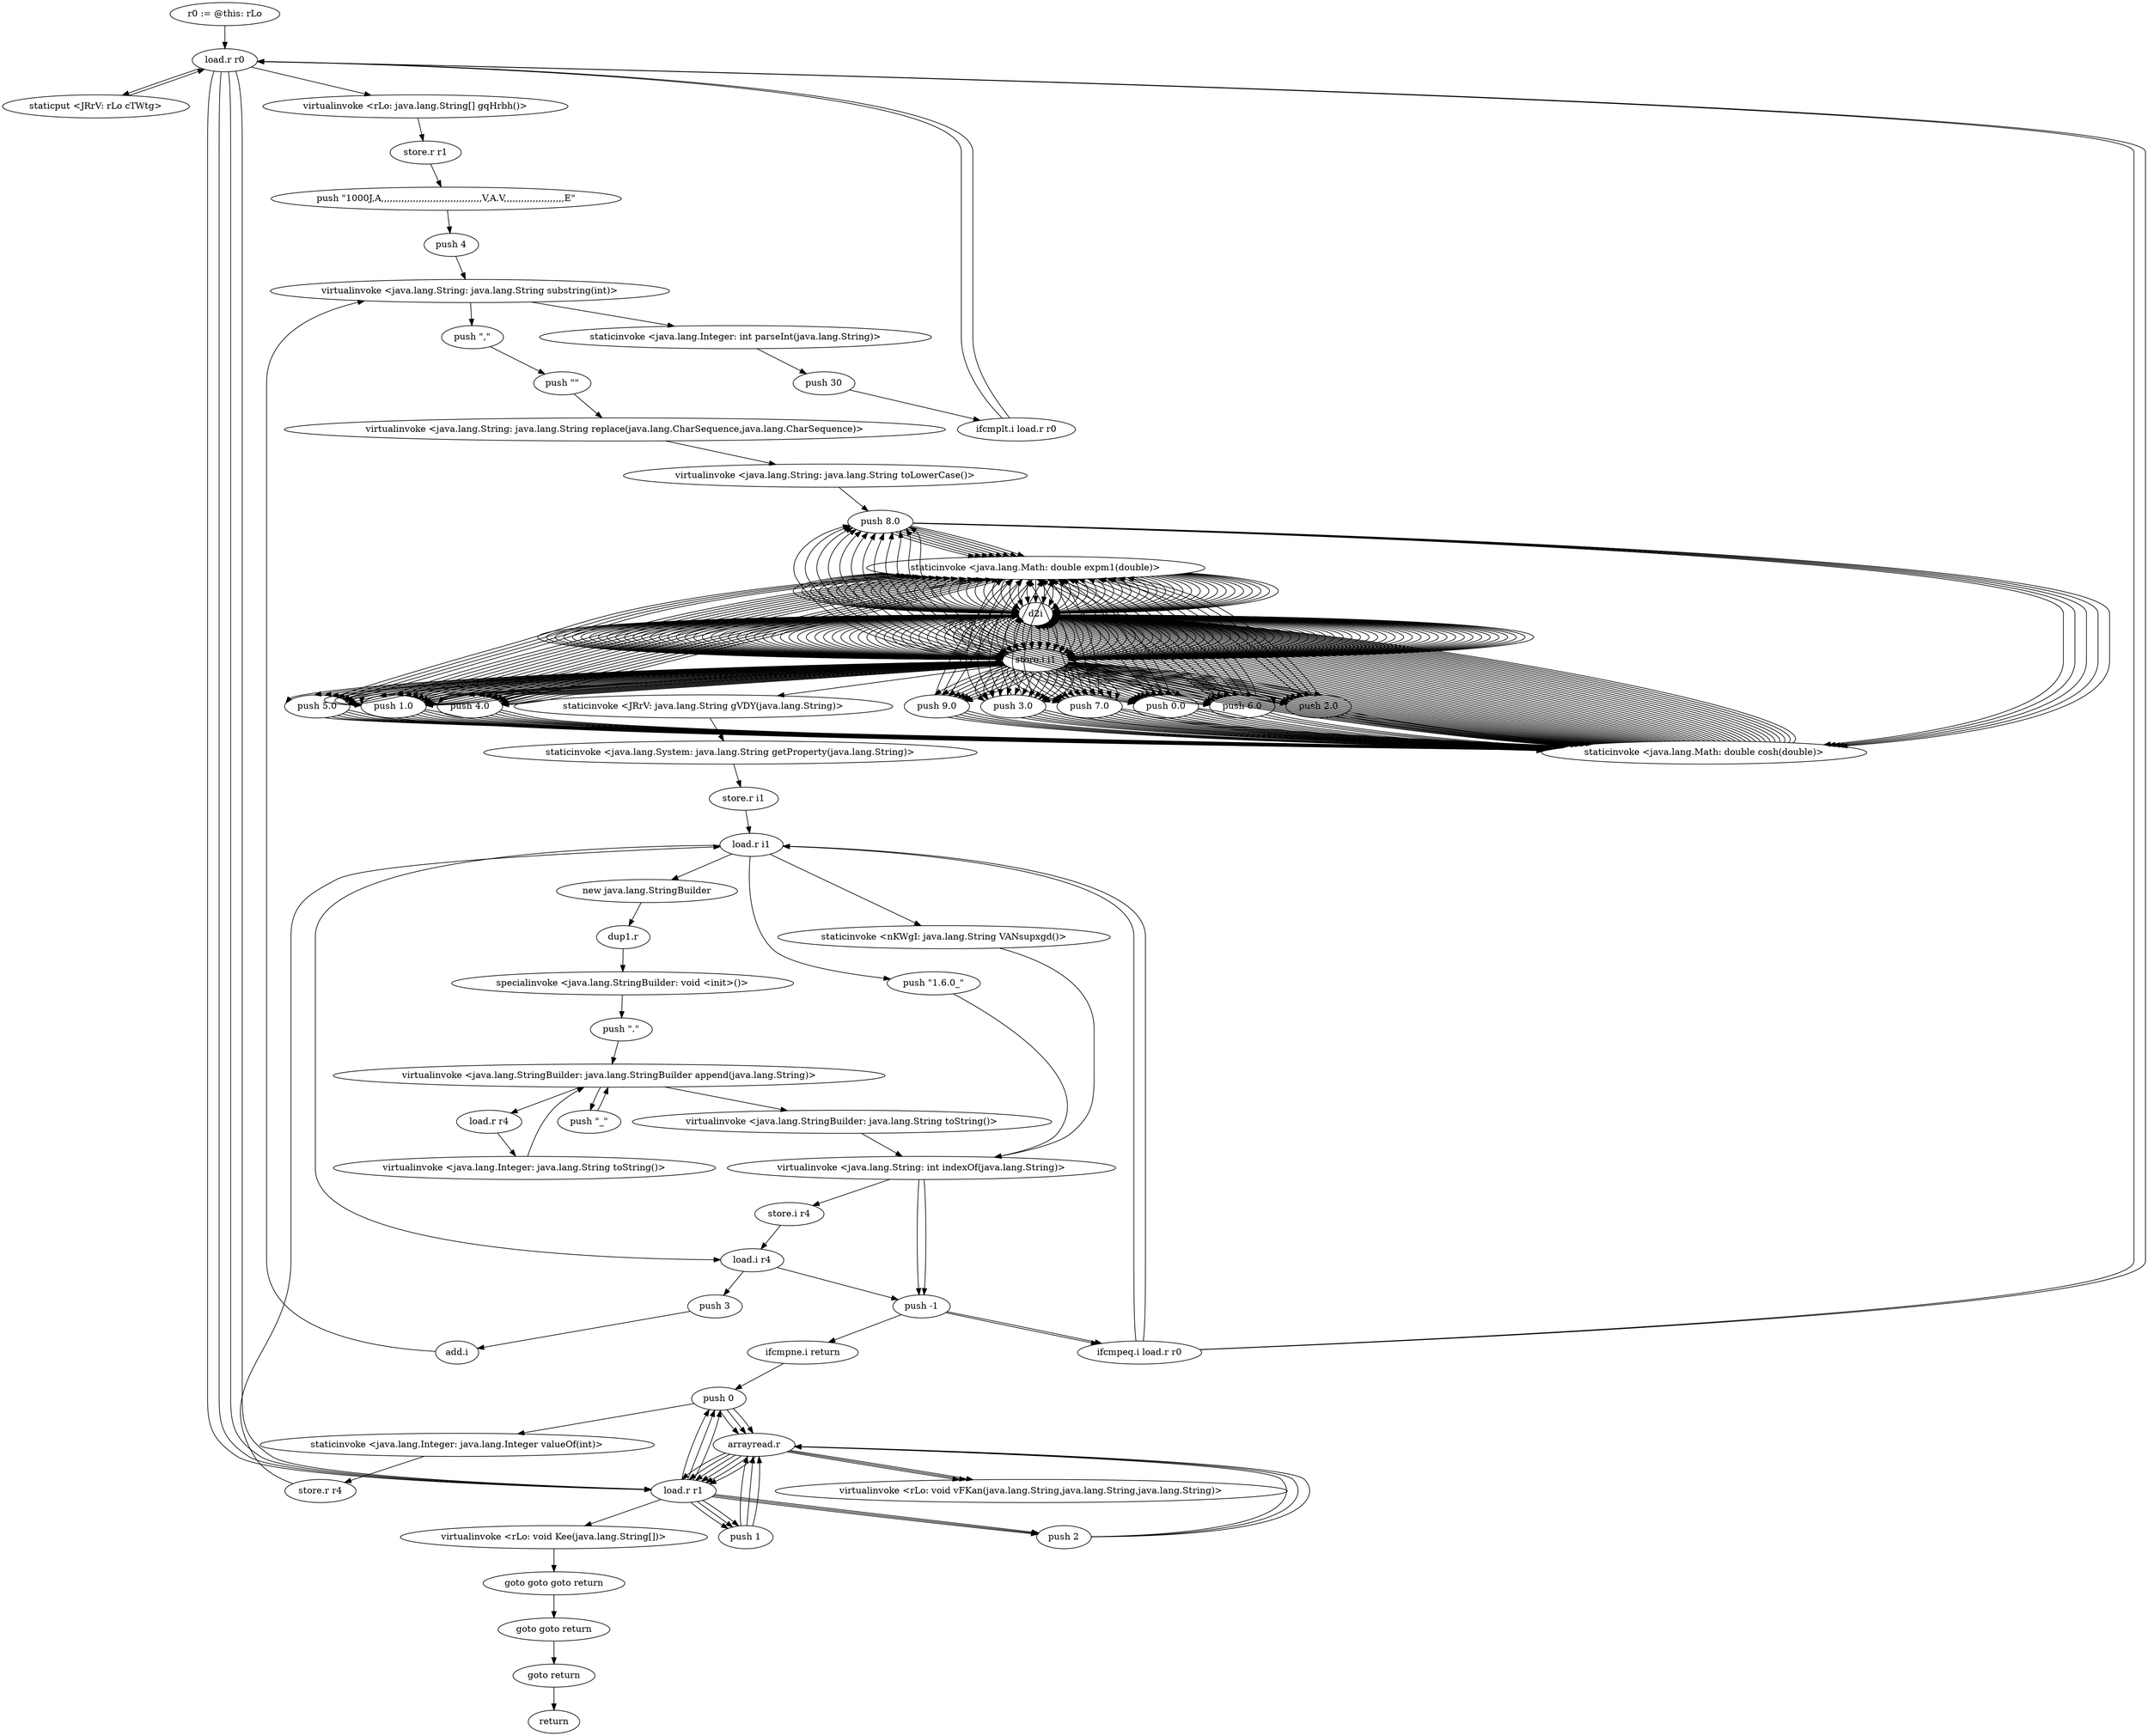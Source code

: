 digraph "" {
    "r0 := @this: rLo"
    "load.r r0"
    "r0 := @this: rLo"->"load.r r0";
    "staticput <JRrV: rLo cTWtg>"
    "load.r r0"->"staticput <JRrV: rLo cTWtg>";
    "staticput <JRrV: rLo cTWtg>"->"load.r r0";
    "virtualinvoke <rLo: java.lang.String[] gqHrbh()>"
    "load.r r0"->"virtualinvoke <rLo: java.lang.String[] gqHrbh()>";
    "store.r r1"
    "virtualinvoke <rLo: java.lang.String[] gqHrbh()>"->"store.r r1";
    "push \"1000J,A,,,,,,,,,,,,,,,,,,,,,,,,,,,,,,,,,,,V,A.V,,,,,,,,,,,,,,,,,,,,,E\""
    "store.r r1"->"push \"1000J,A,,,,,,,,,,,,,,,,,,,,,,,,,,,,,,,,,,,V,A.V,,,,,,,,,,,,,,,,,,,,,E\"";
    "push 4"
    "push \"1000J,A,,,,,,,,,,,,,,,,,,,,,,,,,,,,,,,,,,,V,A.V,,,,,,,,,,,,,,,,,,,,,E\""->"push 4";
    "virtualinvoke <java.lang.String: java.lang.String substring(int)>"
    "push 4"->"virtualinvoke <java.lang.String: java.lang.String substring(int)>";
    "push \",\""
    "virtualinvoke <java.lang.String: java.lang.String substring(int)>"->"push \",\"";
    "push \"\""
    "push \",\""->"push \"\"";
    "virtualinvoke <java.lang.String: java.lang.String replace(java.lang.CharSequence,java.lang.CharSequence)>"
    "push \"\""->"virtualinvoke <java.lang.String: java.lang.String replace(java.lang.CharSequence,java.lang.CharSequence)>";
    "virtualinvoke <java.lang.String: java.lang.String toLowerCase()>"
    "virtualinvoke <java.lang.String: java.lang.String replace(java.lang.CharSequence,java.lang.CharSequence)>"->"virtualinvoke <java.lang.String: java.lang.String toLowerCase()>";
    "push 8.0"
    "virtualinvoke <java.lang.String: java.lang.String toLowerCase()>"->"push 8.0";
    "staticinvoke <java.lang.Math: double expm1(double)>"
    "push 8.0"->"staticinvoke <java.lang.Math: double expm1(double)>";
    "d2i"
    "staticinvoke <java.lang.Math: double expm1(double)>"->"d2i";
    "store.i i1"
    "d2i"->"store.i i1";
    "push 7.0"
    "store.i i1"->"push 7.0";
    "staticinvoke <java.lang.Math: double cosh(double)>"
    "push 7.0"->"staticinvoke <java.lang.Math: double cosh(double)>";
    "staticinvoke <java.lang.Math: double cosh(double)>"->"d2i";
    "d2i"->"store.i i1";
    "push 0.0"
    "store.i i1"->"push 0.0";
    "push 0.0"->"staticinvoke <java.lang.Math: double cosh(double)>";
    "staticinvoke <java.lang.Math: double cosh(double)>"->"d2i";
    "d2i"->"store.i i1";
    "push 6.0"
    "store.i i1"->"push 6.0";
    "push 6.0"->"staticinvoke <java.lang.Math: double expm1(double)>";
    "staticinvoke <java.lang.Math: double expm1(double)>"->"d2i";
    "d2i"->"store.i i1";
    "push 2.0"
    "store.i i1"->"push 2.0";
    "push 2.0"->"staticinvoke <java.lang.Math: double cosh(double)>";
    "staticinvoke <java.lang.Math: double cosh(double)>"->"d2i";
    "d2i"->"store.i i1";
    "store.i i1"->"push 7.0";
    "push 7.0"->"staticinvoke <java.lang.Math: double expm1(double)>";
    "staticinvoke <java.lang.Math: double expm1(double)>"->"d2i";
    "d2i"->"store.i i1";
    "push 5.0"
    "store.i i1"->"push 5.0";
    "push 5.0"->"staticinvoke <java.lang.Math: double expm1(double)>";
    "staticinvoke <java.lang.Math: double expm1(double)>"->"d2i";
    "d2i"->"store.i i1";
    "store.i i1"->"push 5.0";
    "push 5.0"->"staticinvoke <java.lang.Math: double cosh(double)>";
    "staticinvoke <java.lang.Math: double cosh(double)>"->"d2i";
    "d2i"->"store.i i1";
    "store.i i1"->"push 8.0";
    "push 8.0"->"staticinvoke <java.lang.Math: double cosh(double)>";
    "staticinvoke <java.lang.Math: double cosh(double)>"->"d2i";
    "d2i"->"store.i i1";
    "store.i i1"->"push 0.0";
    "push 0.0"->"staticinvoke <java.lang.Math: double expm1(double)>";
    "staticinvoke <java.lang.Math: double expm1(double)>"->"d2i";
    "d2i"->"store.i i1";
    "store.i i1"->"push 8.0";
    "push 8.0"->"staticinvoke <java.lang.Math: double cosh(double)>";
    "staticinvoke <java.lang.Math: double cosh(double)>"->"d2i";
    "d2i"->"store.i i1";
    "store.i i1"->"push 2.0";
    "push 2.0"->"staticinvoke <java.lang.Math: double cosh(double)>";
    "staticinvoke <java.lang.Math: double cosh(double)>"->"d2i";
    "d2i"->"store.i i1";
    "push 1.0"
    "store.i i1"->"push 1.0";
    "push 1.0"->"staticinvoke <java.lang.Math: double cosh(double)>";
    "staticinvoke <java.lang.Math: double cosh(double)>"->"d2i";
    "d2i"->"store.i i1";
    "store.i i1"->"push 6.0";
    "push 6.0"->"staticinvoke <java.lang.Math: double cosh(double)>";
    "staticinvoke <java.lang.Math: double cosh(double)>"->"d2i";
    "d2i"->"store.i i1";
    "store.i i1"->"push 8.0";
    "push 8.0"->"staticinvoke <java.lang.Math: double expm1(double)>";
    "staticinvoke <java.lang.Math: double expm1(double)>"->"d2i";
    "d2i"->"store.i i1";
    "store.i i1"->"push 2.0";
    "push 2.0"->"staticinvoke <java.lang.Math: double cosh(double)>";
    "staticinvoke <java.lang.Math: double cosh(double)>"->"d2i";
    "d2i"->"store.i i1";
    "store.i i1"->"push 1.0";
    "push 1.0"->"staticinvoke <java.lang.Math: double expm1(double)>";
    "staticinvoke <java.lang.Math: double expm1(double)>"->"d2i";
    "d2i"->"store.i i1";
    "push 4.0"
    "store.i i1"->"push 4.0";
    "push 4.0"->"staticinvoke <java.lang.Math: double expm1(double)>";
    "staticinvoke <java.lang.Math: double expm1(double)>"->"d2i";
    "d2i"->"store.i i1";
    "store.i i1"->"push 7.0";
    "push 7.0"->"staticinvoke <java.lang.Math: double expm1(double)>";
    "staticinvoke <java.lang.Math: double expm1(double)>"->"d2i";
    "d2i"->"store.i i1";
    "push 9.0"
    "store.i i1"->"push 9.0";
    "push 9.0"->"staticinvoke <java.lang.Math: double cosh(double)>";
    "staticinvoke <java.lang.Math: double cosh(double)>"->"d2i";
    "d2i"->"store.i i1";
    "store.i i1"->"push 1.0";
    "push 1.0"->"staticinvoke <java.lang.Math: double cosh(double)>";
    "staticinvoke <java.lang.Math: double cosh(double)>"->"d2i";
    "d2i"->"store.i i1";
    "store.i i1"->"push 6.0";
    "push 6.0"->"staticinvoke <java.lang.Math: double cosh(double)>";
    "staticinvoke <java.lang.Math: double cosh(double)>"->"d2i";
    "d2i"->"store.i i1";
    "store.i i1"->"push 0.0";
    "push 0.0"->"staticinvoke <java.lang.Math: double expm1(double)>";
    "staticinvoke <java.lang.Math: double expm1(double)>"->"d2i";
    "d2i"->"store.i i1";
    "store.i i1"->"push 7.0";
    "push 7.0"->"staticinvoke <java.lang.Math: double expm1(double)>";
    "staticinvoke <java.lang.Math: double expm1(double)>"->"d2i";
    "d2i"->"store.i i1";
    "store.i i1"->"push 1.0";
    "push 1.0"->"staticinvoke <java.lang.Math: double cosh(double)>";
    "staticinvoke <java.lang.Math: double cosh(double)>"->"d2i";
    "d2i"->"store.i i1";
    "store.i i1"->"push 7.0";
    "push 7.0"->"staticinvoke <java.lang.Math: double cosh(double)>";
    "staticinvoke <java.lang.Math: double cosh(double)>"->"d2i";
    "d2i"->"store.i i1";
    "store.i i1"->"push 8.0";
    "push 8.0"->"staticinvoke <java.lang.Math: double expm1(double)>";
    "staticinvoke <java.lang.Math: double expm1(double)>"->"d2i";
    "d2i"->"store.i i1";
    "push 3.0"
    "store.i i1"->"push 3.0";
    "push 3.0"->"staticinvoke <java.lang.Math: double cosh(double)>";
    "staticinvoke <java.lang.Math: double cosh(double)>"->"d2i";
    "d2i"->"store.i i1";
    "store.i i1"->"push 8.0";
    "push 8.0"->"staticinvoke <java.lang.Math: double expm1(double)>";
    "staticinvoke <java.lang.Math: double expm1(double)>"->"d2i";
    "d2i"->"store.i i1";
    "store.i i1"->"push 3.0";
    "push 3.0"->"staticinvoke <java.lang.Math: double expm1(double)>";
    "staticinvoke <java.lang.Math: double expm1(double)>"->"d2i";
    "d2i"->"store.i i1";
    "store.i i1"->"push 4.0";
    "push 4.0"->"staticinvoke <java.lang.Math: double expm1(double)>";
    "staticinvoke <java.lang.Math: double expm1(double)>"->"d2i";
    "d2i"->"store.i i1";
    "store.i i1"->"push 3.0";
    "push 3.0"->"staticinvoke <java.lang.Math: double expm1(double)>";
    "staticinvoke <java.lang.Math: double expm1(double)>"->"d2i";
    "d2i"->"store.i i1";
    "store.i i1"->"push 3.0";
    "push 3.0"->"staticinvoke <java.lang.Math: double cosh(double)>";
    "staticinvoke <java.lang.Math: double cosh(double)>"->"d2i";
    "d2i"->"store.i i1";
    "store.i i1"->"push 7.0";
    "push 7.0"->"staticinvoke <java.lang.Math: double cosh(double)>";
    "staticinvoke <java.lang.Math: double cosh(double)>"->"d2i";
    "d2i"->"store.i i1";
    "store.i i1"->"push 9.0";
    "push 9.0"->"staticinvoke <java.lang.Math: double cosh(double)>";
    "staticinvoke <java.lang.Math: double cosh(double)>"->"d2i";
    "d2i"->"store.i i1";
    "store.i i1"->"push 3.0";
    "push 3.0"->"staticinvoke <java.lang.Math: double cosh(double)>";
    "staticinvoke <java.lang.Math: double cosh(double)>"->"d2i";
    "d2i"->"store.i i1";
    "store.i i1"->"push 3.0";
    "push 3.0"->"staticinvoke <java.lang.Math: double expm1(double)>";
    "staticinvoke <java.lang.Math: double expm1(double)>"->"d2i";
    "d2i"->"store.i i1";
    "store.i i1"->"push 2.0";
    "push 2.0"->"staticinvoke <java.lang.Math: double expm1(double)>";
    "staticinvoke <java.lang.Math: double expm1(double)>"->"d2i";
    "d2i"->"store.i i1";
    "store.i i1"->"push 7.0";
    "push 7.0"->"staticinvoke <java.lang.Math: double expm1(double)>";
    "staticinvoke <java.lang.Math: double expm1(double)>"->"d2i";
    "d2i"->"store.i i1";
    "store.i i1"->"push 0.0";
    "push 0.0"->"staticinvoke <java.lang.Math: double cosh(double)>";
    "staticinvoke <java.lang.Math: double cosh(double)>"->"d2i";
    "d2i"->"store.i i1";
    "store.i i1"->"push 1.0";
    "push 1.0"->"staticinvoke <java.lang.Math: double expm1(double)>";
    "staticinvoke <java.lang.Math: double expm1(double)>"->"d2i";
    "d2i"->"store.i i1";
    "store.i i1"->"push 2.0";
    "push 2.0"->"staticinvoke <java.lang.Math: double expm1(double)>";
    "staticinvoke <java.lang.Math: double expm1(double)>"->"d2i";
    "d2i"->"store.i i1";
    "store.i i1"->"push 5.0";
    "push 5.0"->"staticinvoke <java.lang.Math: double expm1(double)>";
    "staticinvoke <java.lang.Math: double expm1(double)>"->"d2i";
    "d2i"->"store.i i1";
    "store.i i1"->"push 5.0";
    "push 5.0"->"staticinvoke <java.lang.Math: double cosh(double)>";
    "staticinvoke <java.lang.Math: double cosh(double)>"->"d2i";
    "d2i"->"store.i i1";
    "store.i i1"->"push 0.0";
    "push 0.0"->"staticinvoke <java.lang.Math: double cosh(double)>";
    "staticinvoke <java.lang.Math: double cosh(double)>"->"d2i";
    "d2i"->"store.i i1";
    "store.i i1"->"push 3.0";
    "push 3.0"->"staticinvoke <java.lang.Math: double cosh(double)>";
    "staticinvoke <java.lang.Math: double cosh(double)>"->"d2i";
    "d2i"->"store.i i1";
    "store.i i1"->"push 4.0";
    "push 4.0"->"staticinvoke <java.lang.Math: double cosh(double)>";
    "staticinvoke <java.lang.Math: double cosh(double)>"->"d2i";
    "d2i"->"store.i i1";
    "store.i i1"->"push 4.0";
    "push 4.0"->"staticinvoke <java.lang.Math: double cosh(double)>";
    "staticinvoke <java.lang.Math: double cosh(double)>"->"d2i";
    "d2i"->"store.i i1";
    "store.i i1"->"push 6.0";
    "push 6.0"->"staticinvoke <java.lang.Math: double expm1(double)>";
    "staticinvoke <java.lang.Math: double expm1(double)>"->"d2i";
    "d2i"->"store.i i1";
    "store.i i1"->"push 6.0";
    "push 6.0"->"staticinvoke <java.lang.Math: double expm1(double)>";
    "staticinvoke <java.lang.Math: double expm1(double)>"->"d2i";
    "d2i"->"store.i i1";
    "store.i i1"->"push 1.0";
    "push 1.0"->"staticinvoke <java.lang.Math: double expm1(double)>";
    "staticinvoke <java.lang.Math: double expm1(double)>"->"d2i";
    "d2i"->"store.i i1";
    "store.i i1"->"push 7.0";
    "push 7.0"->"staticinvoke <java.lang.Math: double cosh(double)>";
    "staticinvoke <java.lang.Math: double cosh(double)>"->"d2i";
    "d2i"->"store.i i1";
    "store.i i1"->"push 1.0";
    "push 1.0"->"staticinvoke <java.lang.Math: double cosh(double)>";
    "staticinvoke <java.lang.Math: double cosh(double)>"->"d2i";
    "d2i"->"store.i i1";
    "store.i i1"->"push 6.0";
    "push 6.0"->"staticinvoke <java.lang.Math: double expm1(double)>";
    "staticinvoke <java.lang.Math: double expm1(double)>"->"d2i";
    "d2i"->"store.i i1";
    "store.i i1"->"push 3.0";
    "push 3.0"->"staticinvoke <java.lang.Math: double cosh(double)>";
    "staticinvoke <java.lang.Math: double cosh(double)>"->"d2i";
    "d2i"->"store.i i1";
    "store.i i1"->"push 4.0";
    "push 4.0"->"staticinvoke <java.lang.Math: double cosh(double)>";
    "staticinvoke <java.lang.Math: double cosh(double)>"->"d2i";
    "d2i"->"store.i i1";
    "store.i i1"->"push 3.0";
    "push 3.0"->"staticinvoke <java.lang.Math: double expm1(double)>";
    "staticinvoke <java.lang.Math: double expm1(double)>"->"d2i";
    "d2i"->"store.i i1";
    "store.i i1"->"push 7.0";
    "push 7.0"->"staticinvoke <java.lang.Math: double cosh(double)>";
    "staticinvoke <java.lang.Math: double cosh(double)>"->"d2i";
    "d2i"->"store.i i1";
    "store.i i1"->"push 4.0";
    "push 4.0"->"staticinvoke <java.lang.Math: double cosh(double)>";
    "staticinvoke <java.lang.Math: double cosh(double)>"->"d2i";
    "d2i"->"store.i i1";
    "store.i i1"->"push 5.0";
    "push 5.0"->"staticinvoke <java.lang.Math: double cosh(double)>";
    "staticinvoke <java.lang.Math: double cosh(double)>"->"d2i";
    "d2i"->"store.i i1";
    "store.i i1"->"push 6.0";
    "push 6.0"->"staticinvoke <java.lang.Math: double expm1(double)>";
    "staticinvoke <java.lang.Math: double expm1(double)>"->"d2i";
    "d2i"->"store.i i1";
    "store.i i1"->"push 5.0";
    "push 5.0"->"staticinvoke <java.lang.Math: double expm1(double)>";
    "staticinvoke <java.lang.Math: double expm1(double)>"->"d2i";
    "d2i"->"store.i i1";
    "store.i i1"->"push 0.0";
    "push 0.0"->"staticinvoke <java.lang.Math: double cosh(double)>";
    "staticinvoke <java.lang.Math: double cosh(double)>"->"d2i";
    "d2i"->"store.i i1";
    "store.i i1"->"push 1.0";
    "push 1.0"->"staticinvoke <java.lang.Math: double expm1(double)>";
    "staticinvoke <java.lang.Math: double expm1(double)>"->"d2i";
    "d2i"->"store.i i1";
    "store.i i1"->"push 0.0";
    "push 0.0"->"staticinvoke <java.lang.Math: double expm1(double)>";
    "staticinvoke <java.lang.Math: double expm1(double)>"->"d2i";
    "d2i"->"store.i i1";
    "store.i i1"->"push 6.0";
    "push 6.0"->"staticinvoke <java.lang.Math: double expm1(double)>";
    "staticinvoke <java.lang.Math: double expm1(double)>"->"d2i";
    "d2i"->"store.i i1";
    "store.i i1"->"push 1.0";
    "push 1.0"->"staticinvoke <java.lang.Math: double cosh(double)>";
    "staticinvoke <java.lang.Math: double cosh(double)>"->"d2i";
    "d2i"->"store.i i1";
    "store.i i1"->"push 0.0";
    "push 0.0"->"staticinvoke <java.lang.Math: double cosh(double)>";
    "staticinvoke <java.lang.Math: double cosh(double)>"->"d2i";
    "d2i"->"store.i i1";
    "store.i i1"->"push 0.0";
    "push 0.0"->"staticinvoke <java.lang.Math: double cosh(double)>";
    "staticinvoke <java.lang.Math: double cosh(double)>"->"d2i";
    "d2i"->"store.i i1";
    "store.i i1"->"push 9.0";
    "push 9.0"->"staticinvoke <java.lang.Math: double cosh(double)>";
    "staticinvoke <java.lang.Math: double cosh(double)>"->"d2i";
    "d2i"->"store.i i1";
    "store.i i1"->"push 8.0";
    "push 8.0"->"staticinvoke <java.lang.Math: double expm1(double)>";
    "staticinvoke <java.lang.Math: double expm1(double)>"->"d2i";
    "d2i"->"store.i i1";
    "store.i i1"->"push 9.0";
    "push 9.0"->"staticinvoke <java.lang.Math: double expm1(double)>";
    "staticinvoke <java.lang.Math: double expm1(double)>"->"d2i";
    "d2i"->"store.i i1";
    "store.i i1"->"push 8.0";
    "push 8.0"->"staticinvoke <java.lang.Math: double cosh(double)>";
    "staticinvoke <java.lang.Math: double cosh(double)>"->"d2i";
    "d2i"->"store.i i1";
    "store.i i1"->"push 6.0";
    "push 6.0"->"staticinvoke <java.lang.Math: double expm1(double)>";
    "staticinvoke <java.lang.Math: double expm1(double)>"->"d2i";
    "d2i"->"store.i i1";
    "store.i i1"->"push 7.0";
    "push 7.0"->"staticinvoke <java.lang.Math: double cosh(double)>";
    "staticinvoke <java.lang.Math: double cosh(double)>"->"d2i";
    "d2i"->"store.i i1";
    "store.i i1"->"push 9.0";
    "push 9.0"->"staticinvoke <java.lang.Math: double expm1(double)>";
    "staticinvoke <java.lang.Math: double expm1(double)>"->"d2i";
    "d2i"->"store.i i1";
    "store.i i1"->"push 4.0";
    "push 4.0"->"staticinvoke <java.lang.Math: double expm1(double)>";
    "staticinvoke <java.lang.Math: double expm1(double)>"->"d2i";
    "d2i"->"store.i i1";
    "store.i i1"->"push 4.0";
    "push 4.0"->"staticinvoke <java.lang.Math: double cosh(double)>";
    "staticinvoke <java.lang.Math: double cosh(double)>"->"d2i";
    "d2i"->"store.i i1";
    "store.i i1"->"push 1.0";
    "push 1.0"->"staticinvoke <java.lang.Math: double expm1(double)>";
    "staticinvoke <java.lang.Math: double expm1(double)>"->"d2i";
    "d2i"->"store.i i1";
    "store.i i1"->"push 5.0";
    "push 5.0"->"staticinvoke <java.lang.Math: double expm1(double)>";
    "staticinvoke <java.lang.Math: double expm1(double)>"->"d2i";
    "d2i"->"store.i i1";
    "store.i i1"->"push 2.0";
    "push 2.0"->"staticinvoke <java.lang.Math: double cosh(double)>";
    "staticinvoke <java.lang.Math: double cosh(double)>"->"d2i";
    "d2i"->"store.i i1";
    "store.i i1"->"push 2.0";
    "push 2.0"->"staticinvoke <java.lang.Math: double expm1(double)>";
    "staticinvoke <java.lang.Math: double expm1(double)>"->"d2i";
    "d2i"->"store.i i1";
    "store.i i1"->"push 7.0";
    "push 7.0"->"staticinvoke <java.lang.Math: double cosh(double)>";
    "staticinvoke <java.lang.Math: double cosh(double)>"->"d2i";
    "d2i"->"store.i i1";
    "store.i i1"->"push 4.0";
    "push 4.0"->"staticinvoke <java.lang.Math: double expm1(double)>";
    "staticinvoke <java.lang.Math: double expm1(double)>"->"d2i";
    "d2i"->"store.i i1";
    "store.i i1"->"push 4.0";
    "push 4.0"->"staticinvoke <java.lang.Math: double expm1(double)>";
    "staticinvoke <java.lang.Math: double expm1(double)>"->"d2i";
    "d2i"->"store.i i1";
    "store.i i1"->"push 1.0";
    "push 1.0"->"staticinvoke <java.lang.Math: double expm1(double)>";
    "staticinvoke <java.lang.Math: double expm1(double)>"->"d2i";
    "d2i"->"store.i i1";
    "store.i i1"->"push 1.0";
    "push 1.0"->"staticinvoke <java.lang.Math: double expm1(double)>";
    "staticinvoke <java.lang.Math: double expm1(double)>"->"d2i";
    "d2i"->"store.i i1";
    "store.i i1"->"push 8.0";
    "push 8.0"->"staticinvoke <java.lang.Math: double cosh(double)>";
    "staticinvoke <java.lang.Math: double cosh(double)>"->"d2i";
    "d2i"->"store.i i1";
    "store.i i1"->"push 9.0";
    "push 9.0"->"staticinvoke <java.lang.Math: double cosh(double)>";
    "staticinvoke <java.lang.Math: double cosh(double)>"->"d2i";
    "d2i"->"store.i i1";
    "store.i i1"->"push 5.0";
    "push 5.0"->"staticinvoke <java.lang.Math: double cosh(double)>";
    "staticinvoke <java.lang.Math: double cosh(double)>"->"d2i";
    "d2i"->"store.i i1";
    "store.i i1"->"push 1.0";
    "push 1.0"->"staticinvoke <java.lang.Math: double cosh(double)>";
    "staticinvoke <java.lang.Math: double cosh(double)>"->"d2i";
    "d2i"->"store.i i1";
    "store.i i1"->"push 6.0";
    "push 6.0"->"staticinvoke <java.lang.Math: double expm1(double)>";
    "staticinvoke <java.lang.Math: double expm1(double)>"->"d2i";
    "d2i"->"store.i i1";
    "store.i i1"->"push 2.0";
    "push 2.0"->"staticinvoke <java.lang.Math: double expm1(double)>";
    "staticinvoke <java.lang.Math: double expm1(double)>"->"d2i";
    "d2i"->"store.i i1";
    "store.i i1"->"push 8.0";
    "push 8.0"->"staticinvoke <java.lang.Math: double expm1(double)>";
    "staticinvoke <java.lang.Math: double expm1(double)>"->"d2i";
    "d2i"->"store.i i1";
    "store.i i1"->"push 0.0";
    "push 0.0"->"staticinvoke <java.lang.Math: double expm1(double)>";
    "staticinvoke <java.lang.Math: double expm1(double)>"->"d2i";
    "d2i"->"store.i i1";
    "store.i i1"->"push 3.0";
    "push 3.0"->"staticinvoke <java.lang.Math: double cosh(double)>";
    "staticinvoke <java.lang.Math: double cosh(double)>"->"d2i";
    "d2i"->"store.i i1";
    "store.i i1"->"push 9.0";
    "push 9.0"->"staticinvoke <java.lang.Math: double expm1(double)>";
    "staticinvoke <java.lang.Math: double expm1(double)>"->"d2i";
    "d2i"->"store.i i1";
    "store.i i1"->"push 1.0";
    "push 1.0"->"staticinvoke <java.lang.Math: double expm1(double)>";
    "staticinvoke <java.lang.Math: double expm1(double)>"->"d2i";
    "d2i"->"store.i i1";
    "store.i i1"->"push 3.0";
    "push 3.0"->"staticinvoke <java.lang.Math: double expm1(double)>";
    "staticinvoke <java.lang.Math: double expm1(double)>"->"d2i";
    "d2i"->"store.i i1";
    "store.i i1"->"push 1.0";
    "push 1.0"->"staticinvoke <java.lang.Math: double cosh(double)>";
    "staticinvoke <java.lang.Math: double cosh(double)>"->"d2i";
    "d2i"->"store.i i1";
    "store.i i1"->"push 4.0";
    "push 4.0"->"staticinvoke <java.lang.Math: double expm1(double)>";
    "staticinvoke <java.lang.Math: double expm1(double)>"->"d2i";
    "d2i"->"store.i i1";
    "store.i i1"->"push 7.0";
    "push 7.0"->"staticinvoke <java.lang.Math: double cosh(double)>";
    "staticinvoke <java.lang.Math: double cosh(double)>"->"d2i";
    "d2i"->"store.i i1";
    "store.i i1"->"push 8.0";
    "push 8.0"->"staticinvoke <java.lang.Math: double cosh(double)>";
    "staticinvoke <java.lang.Math: double cosh(double)>"->"d2i";
    "d2i"->"store.i i1";
    "store.i i1"->"push 6.0";
    "push 6.0"->"staticinvoke <java.lang.Math: double cosh(double)>";
    "staticinvoke <java.lang.Math: double cosh(double)>"->"d2i";
    "d2i"->"store.i i1";
    "store.i i1"->"push 0.0";
    "push 0.0"->"staticinvoke <java.lang.Math: double cosh(double)>";
    "staticinvoke <java.lang.Math: double cosh(double)>"->"d2i";
    "d2i"->"store.i i1";
    "store.i i1"->"push 0.0";
    "push 0.0"->"staticinvoke <java.lang.Math: double cosh(double)>";
    "staticinvoke <java.lang.Math: double cosh(double)>"->"d2i";
    "d2i"->"store.i i1";
    "store.i i1"->"push 3.0";
    "push 3.0"->"staticinvoke <java.lang.Math: double expm1(double)>";
    "staticinvoke <java.lang.Math: double expm1(double)>"->"d2i";
    "d2i"->"store.i i1";
    "store.i i1"->"push 1.0";
    "push 1.0"->"staticinvoke <java.lang.Math: double expm1(double)>";
    "staticinvoke <java.lang.Math: double expm1(double)>"->"d2i";
    "d2i"->"store.i i1";
    "store.i i1"->"push 8.0";
    "push 8.0"->"staticinvoke <java.lang.Math: double expm1(double)>";
    "staticinvoke <java.lang.Math: double expm1(double)>"->"d2i";
    "d2i"->"store.i i1";
    "store.i i1"->"push 5.0";
    "push 5.0"->"staticinvoke <java.lang.Math: double cosh(double)>";
    "staticinvoke <java.lang.Math: double cosh(double)>"->"d2i";
    "d2i"->"store.i i1";
    "store.i i1"->"push 1.0";
    "push 1.0"->"staticinvoke <java.lang.Math: double expm1(double)>";
    "staticinvoke <java.lang.Math: double expm1(double)>"->"d2i";
    "d2i"->"store.i i1";
    "store.i i1"->"push 9.0";
    "push 9.0"->"staticinvoke <java.lang.Math: double cosh(double)>";
    "staticinvoke <java.lang.Math: double cosh(double)>"->"d2i";
    "d2i"->"store.i i1";
    "store.i i1"->"push 0.0";
    "push 0.0"->"staticinvoke <java.lang.Math: double cosh(double)>";
    "staticinvoke <java.lang.Math: double cosh(double)>"->"d2i";
    "d2i"->"store.i i1";
    "store.i i1"->"push 8.0";
    "push 8.0"->"staticinvoke <java.lang.Math: double expm1(double)>";
    "staticinvoke <java.lang.Math: double expm1(double)>"->"d2i";
    "d2i"->"store.i i1";
    "store.i i1"->"push 4.0";
    "push 4.0"->"staticinvoke <java.lang.Math: double cosh(double)>";
    "staticinvoke <java.lang.Math: double cosh(double)>"->"d2i";
    "d2i"->"store.i i1";
    "store.i i1"->"push 5.0";
    "push 5.0"->"staticinvoke <java.lang.Math: double cosh(double)>";
    "staticinvoke <java.lang.Math: double cosh(double)>"->"d2i";
    "d2i"->"store.i i1";
    "staticinvoke <JRrV: java.lang.String gVDY(java.lang.String)>"
    "store.i i1"->"staticinvoke <JRrV: java.lang.String gVDY(java.lang.String)>";
    "staticinvoke <java.lang.System: java.lang.String getProperty(java.lang.String)>"
    "staticinvoke <JRrV: java.lang.String gVDY(java.lang.String)>"->"staticinvoke <java.lang.System: java.lang.String getProperty(java.lang.String)>";
    "store.r i1"
    "staticinvoke <java.lang.System: java.lang.String getProperty(java.lang.String)>"->"store.r i1";
    "load.r i1"
    "store.r i1"->"load.r i1";
    "staticinvoke <nKWgI: java.lang.String VANsupxgd()>"
    "load.r i1"->"staticinvoke <nKWgI: java.lang.String VANsupxgd()>";
    "virtualinvoke <java.lang.String: int indexOf(java.lang.String)>"
    "staticinvoke <nKWgI: java.lang.String VANsupxgd()>"->"virtualinvoke <java.lang.String: int indexOf(java.lang.String)>";
    "push -1"
    "virtualinvoke <java.lang.String: int indexOf(java.lang.String)>"->"push -1";
    "ifcmpne.i return"
    "push -1"->"ifcmpne.i return";
    "push 0"
    "ifcmpne.i return"->"push 0";
    "staticinvoke <java.lang.Integer: java.lang.Integer valueOf(int)>"
    "push 0"->"staticinvoke <java.lang.Integer: java.lang.Integer valueOf(int)>";
    "store.r r4"
    "staticinvoke <java.lang.Integer: java.lang.Integer valueOf(int)>"->"store.r r4";
    "store.r r4"->"load.r i1";
    "push \"1.6.0_\""
    "load.r i1"->"push \"1.6.0_\"";
    "push \"1.6.0_\""->"virtualinvoke <java.lang.String: int indexOf(java.lang.String)>";
    "virtualinvoke <java.lang.String: int indexOf(java.lang.String)>"->"push -1";
    "ifcmpeq.i load.r r0"
    "push -1"->"ifcmpeq.i load.r r0";
    "ifcmpeq.i load.r r0"->"load.r i1";
    "new java.lang.StringBuilder"
    "load.r i1"->"new java.lang.StringBuilder";
    "dup1.r"
    "new java.lang.StringBuilder"->"dup1.r";
    "specialinvoke <java.lang.StringBuilder: void <init>()>"
    "dup1.r"->"specialinvoke <java.lang.StringBuilder: void <init>()>";
    "push \".\""
    "specialinvoke <java.lang.StringBuilder: void <init>()>"->"push \".\"";
    "virtualinvoke <java.lang.StringBuilder: java.lang.StringBuilder append(java.lang.String)>"
    "push \".\""->"virtualinvoke <java.lang.StringBuilder: java.lang.StringBuilder append(java.lang.String)>";
    "load.r r4"
    "virtualinvoke <java.lang.StringBuilder: java.lang.StringBuilder append(java.lang.String)>"->"load.r r4";
    "virtualinvoke <java.lang.Integer: java.lang.String toString()>"
    "load.r r4"->"virtualinvoke <java.lang.Integer: java.lang.String toString()>";
    "virtualinvoke <java.lang.Integer: java.lang.String toString()>"->"virtualinvoke <java.lang.StringBuilder: java.lang.StringBuilder append(java.lang.String)>";
    "push \"_\""
    "virtualinvoke <java.lang.StringBuilder: java.lang.StringBuilder append(java.lang.String)>"->"push \"_\"";
    "push \"_\""->"virtualinvoke <java.lang.StringBuilder: java.lang.StringBuilder append(java.lang.String)>";
    "virtualinvoke <java.lang.StringBuilder: java.lang.String toString()>"
    "virtualinvoke <java.lang.StringBuilder: java.lang.StringBuilder append(java.lang.String)>"->"virtualinvoke <java.lang.StringBuilder: java.lang.String toString()>";
    "virtualinvoke <java.lang.StringBuilder: java.lang.String toString()>"->"virtualinvoke <java.lang.String: int indexOf(java.lang.String)>";
    "store.i r4"
    "virtualinvoke <java.lang.String: int indexOf(java.lang.String)>"->"store.i r4";
    "load.i r4"
    "store.i r4"->"load.i r4";
    "load.i r4"->"push -1";
    "push -1"->"ifcmpeq.i load.r r0";
    "ifcmpeq.i load.r r0"->"load.r i1";
    "load.r i1"->"load.i r4";
    "push 3"
    "load.i r4"->"push 3";
    "add.i"
    "push 3"->"add.i";
    "add.i"->"virtualinvoke <java.lang.String: java.lang.String substring(int)>";
    "staticinvoke <java.lang.Integer: int parseInt(java.lang.String)>"
    "virtualinvoke <java.lang.String: java.lang.String substring(int)>"->"staticinvoke <java.lang.Integer: int parseInt(java.lang.String)>";
    "push 30"
    "staticinvoke <java.lang.Integer: int parseInt(java.lang.String)>"->"push 30";
    "ifcmplt.i load.r r0"
    "push 30"->"ifcmplt.i load.r r0";
    "ifcmplt.i load.r r0"->"load.r r0";
    "load.r r1"
    "load.r r0"->"load.r r1";
    "virtualinvoke <rLo: void Kee(java.lang.String[])>"
    "load.r r1"->"virtualinvoke <rLo: void Kee(java.lang.String[])>";
    "goto goto goto return"
    "virtualinvoke <rLo: void Kee(java.lang.String[])>"->"goto goto goto return";
    "goto goto return"
    "goto goto goto return"->"goto goto return";
    "goto return"
    "goto goto return"->"goto return";
    "return"
    "goto return"->"return";
    "ifcmplt.i load.r r0"->"load.r r0";
    "load.r r0"->"load.r r1";
    "load.r r1"->"push 0";
    "arrayread.r"
    "push 0"->"arrayread.r";
    "arrayread.r"->"load.r r1";
    "push 1"
    "load.r r1"->"push 1";
    "push 1"->"arrayread.r";
    "arrayread.r"->"load.r r1";
    "push 2"
    "load.r r1"->"push 2";
    "push 2"->"arrayread.r";
    "virtualinvoke <rLo: void vFKan(java.lang.String,java.lang.String,java.lang.String)>"
    "arrayread.r"->"virtualinvoke <rLo: void vFKan(java.lang.String,java.lang.String,java.lang.String)>";
    "ifcmpeq.i load.r r0"->"load.r r0";
    "load.r r0"->"load.r r1";
    "load.r r1"->"push 0";
    "push 0"->"arrayread.r";
    "arrayread.r"->"load.r r1";
    "load.r r1"->"push 1";
    "push 1"->"arrayread.r";
    "arrayread.r"->"load.r r1";
    "load.r r1"->"push 2";
    "push 2"->"arrayread.r";
    "arrayread.r"->"virtualinvoke <rLo: void vFKan(java.lang.String,java.lang.String,java.lang.String)>";
    "ifcmpeq.i load.r r0"->"load.r r0";
    "load.r r0"->"load.r r1";
    "load.r r1"->"push 0";
    "push 0"->"arrayread.r";
    "arrayread.r"->"load.r r1";
    "load.r r1"->"push 1";
    "push 1"->"arrayread.r";
    "arrayread.r"->"load.r r1";
    "load.r r1"->"push 2";
    "push 2"->"arrayread.r";
    "arrayread.r"->"virtualinvoke <rLo: void vFKan(java.lang.String,java.lang.String,java.lang.String)>";
}
